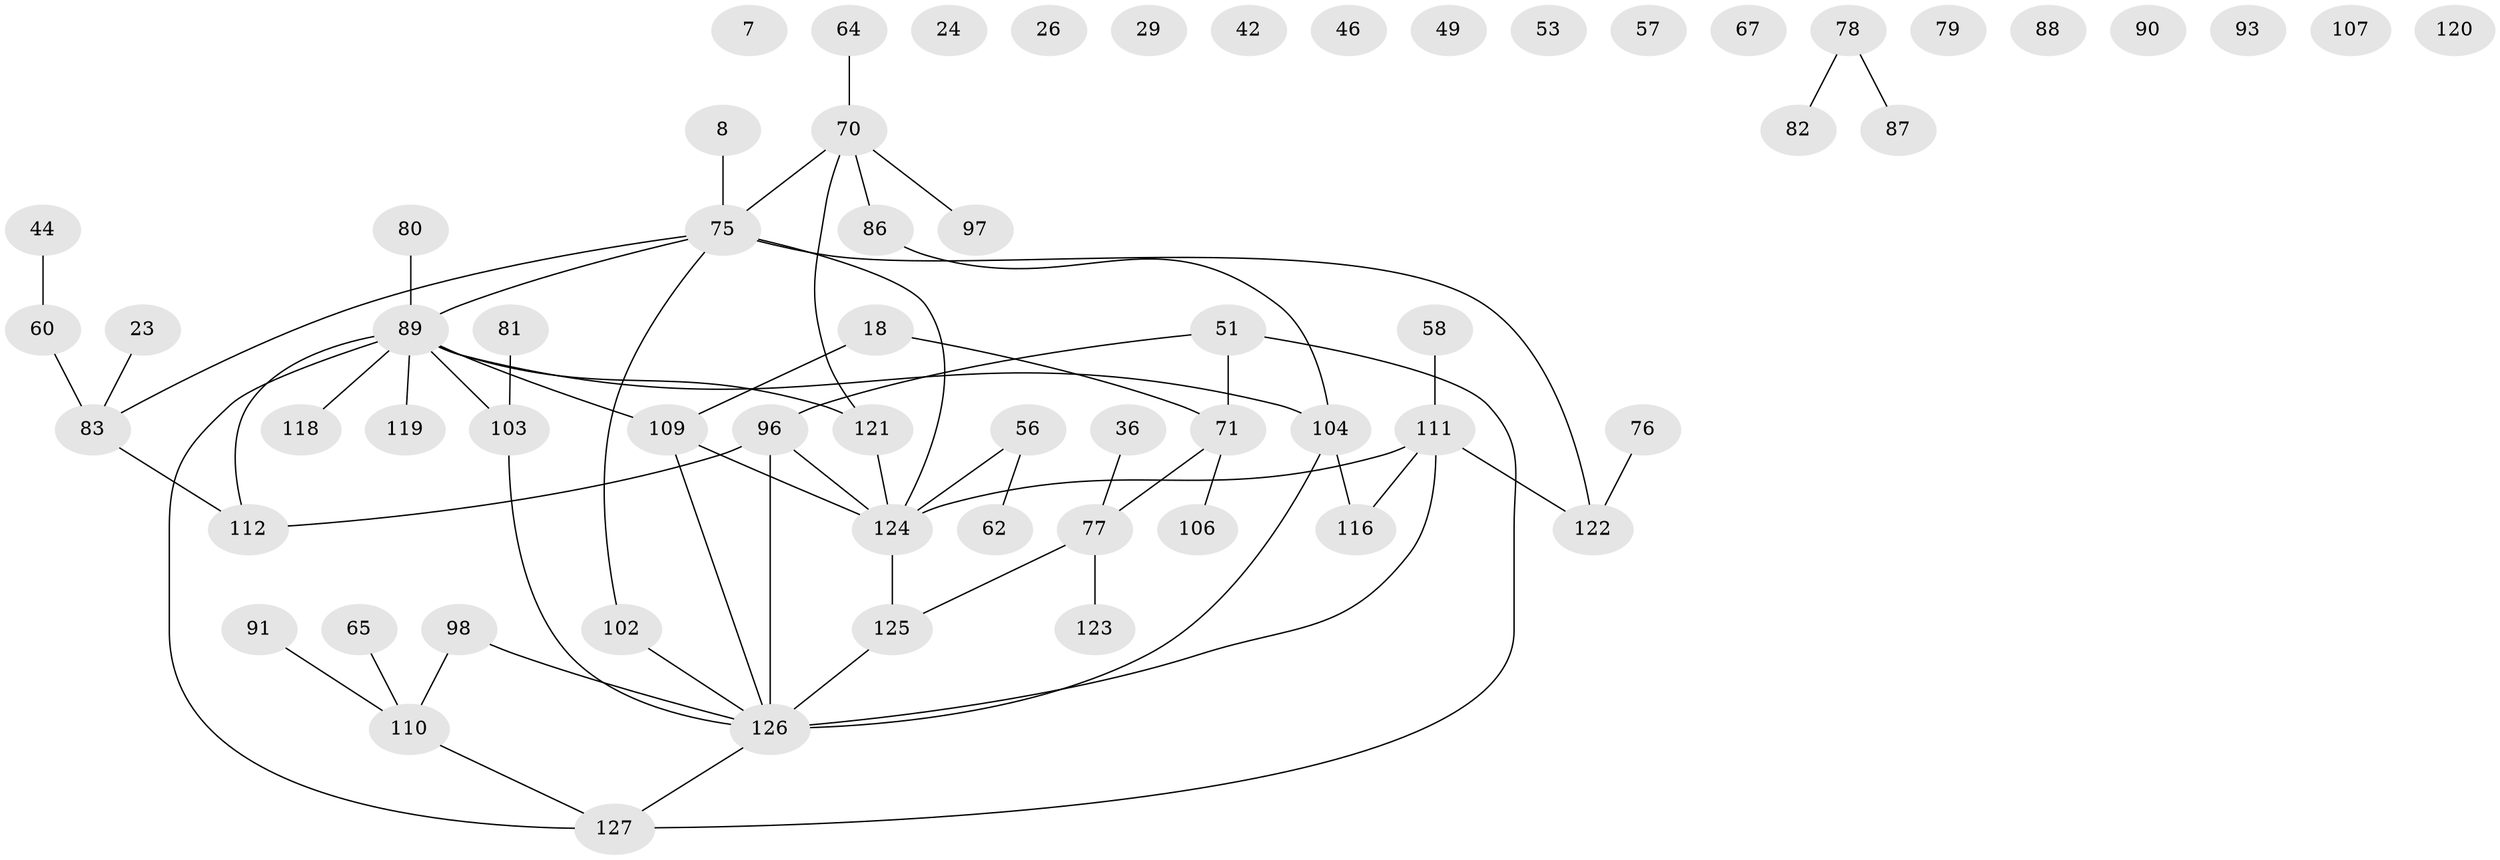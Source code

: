 // original degree distribution, {1: 0.23622047244094488, 4: 0.10236220472440945, 2: 0.25196850393700787, 0: 0.12598425196850394, 3: 0.1889763779527559, 5: 0.07086614173228346, 7: 0.007874015748031496, 6: 0.015748031496062992}
// Generated by graph-tools (version 1.1) at 2025/40/03/09/25 04:40:48]
// undirected, 63 vertices, 64 edges
graph export_dot {
graph [start="1"]
  node [color=gray90,style=filled];
  7;
  8;
  18;
  23;
  24;
  26;
  29;
  36;
  42;
  44;
  46;
  49;
  51;
  53;
  56;
  57;
  58;
  60 [super="+27"];
  62;
  64;
  65;
  67;
  70 [super="+69"];
  71 [super="+59"];
  75 [super="+13+21"];
  76;
  77 [super="+52"];
  78;
  79;
  80 [super="+3"];
  81;
  82;
  83 [super="+37+28+38"];
  86 [super="+6+30"];
  87;
  88;
  89 [super="+4+12+35+43+73"];
  90;
  91;
  93;
  96 [super="+17+32"];
  97;
  98;
  102 [super="+68"];
  103 [super="+50+63"];
  104;
  106;
  107;
  109 [super="+84+101+85"];
  110 [super="+2+5+47+55+61"];
  111 [super="+95"];
  112;
  116 [super="+11+100+94"];
  118;
  119;
  120;
  121 [super="+45+117"];
  122 [super="+31+22+115"];
  123;
  124 [super="+108"];
  125;
  126 [super="+114+113"];
  127 [super="+15"];
  8 -- 75;
  18 -- 71;
  18 -- 109;
  23 -- 83;
  36 -- 77;
  44 -- 60;
  51 -- 71 [weight=2];
  51 -- 127;
  51 -- 96 [weight=2];
  56 -- 62;
  56 -- 124;
  58 -- 111;
  60 -- 83;
  64 -- 70;
  65 -- 110;
  70 -- 97;
  70 -- 86;
  70 -- 121;
  70 -- 75;
  71 -- 106;
  71 -- 77;
  75 -- 124 [weight=2];
  75 -- 122 [weight=2];
  75 -- 83;
  75 -- 89;
  75 -- 102;
  76 -- 122;
  77 -- 123;
  77 -- 125 [weight=2];
  78 -- 82;
  78 -- 87;
  80 -- 89;
  81 -- 103;
  83 -- 112 [weight=2];
  86 -- 104;
  89 -- 104;
  89 -- 119;
  89 -- 112 [weight=2];
  89 -- 103 [weight=2];
  89 -- 118;
  89 -- 127;
  89 -- 121;
  89 -- 109;
  91 -- 110;
  96 -- 124;
  96 -- 112 [weight=2];
  96 -- 126 [weight=3];
  98 -- 126;
  98 -- 110;
  102 -- 126;
  103 -- 126;
  104 -- 116;
  104 -- 126;
  109 -- 124;
  109 -- 126;
  110 -- 127;
  111 -- 116;
  111 -- 122;
  111 -- 124;
  111 -- 126 [weight=2];
  121 -- 124;
  124 -- 125;
  125 -- 126 [weight=2];
  126 -- 127;
}
